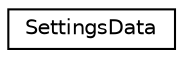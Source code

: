 digraph "Jerarquia Gràfica de la Classe"
{
 // INTERACTIVE_SVG=YES
 // LATEX_PDF_SIZE
  edge [fontname="Helvetica",fontsize="10",labelfontname="Helvetica",labelfontsize="10"];
  node [fontname="Helvetica",fontsize="10",shape=record];
  rankdir="LR";
  Node0 [label="SettingsData",height=0.2,width=0.4,color="black", fillcolor="white", style="filled",URL="$class_settings_data.html",tooltip=" "];
}
